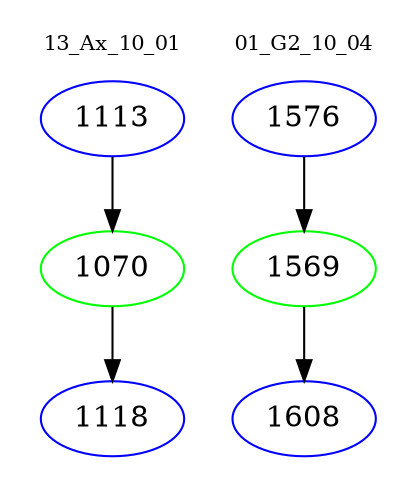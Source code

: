 digraph{
subgraph cluster_0 {
color = white
label = "13_Ax_10_01";
fontsize=10;
T0_1113 [label="1113", color="blue"]
T0_1113 -> T0_1070 [color="black"]
T0_1070 [label="1070", color="green"]
T0_1070 -> T0_1118 [color="black"]
T0_1118 [label="1118", color="blue"]
}
subgraph cluster_1 {
color = white
label = "01_G2_10_04";
fontsize=10;
T1_1576 [label="1576", color="blue"]
T1_1576 -> T1_1569 [color="black"]
T1_1569 [label="1569", color="green"]
T1_1569 -> T1_1608 [color="black"]
T1_1608 [label="1608", color="blue"]
}
}
